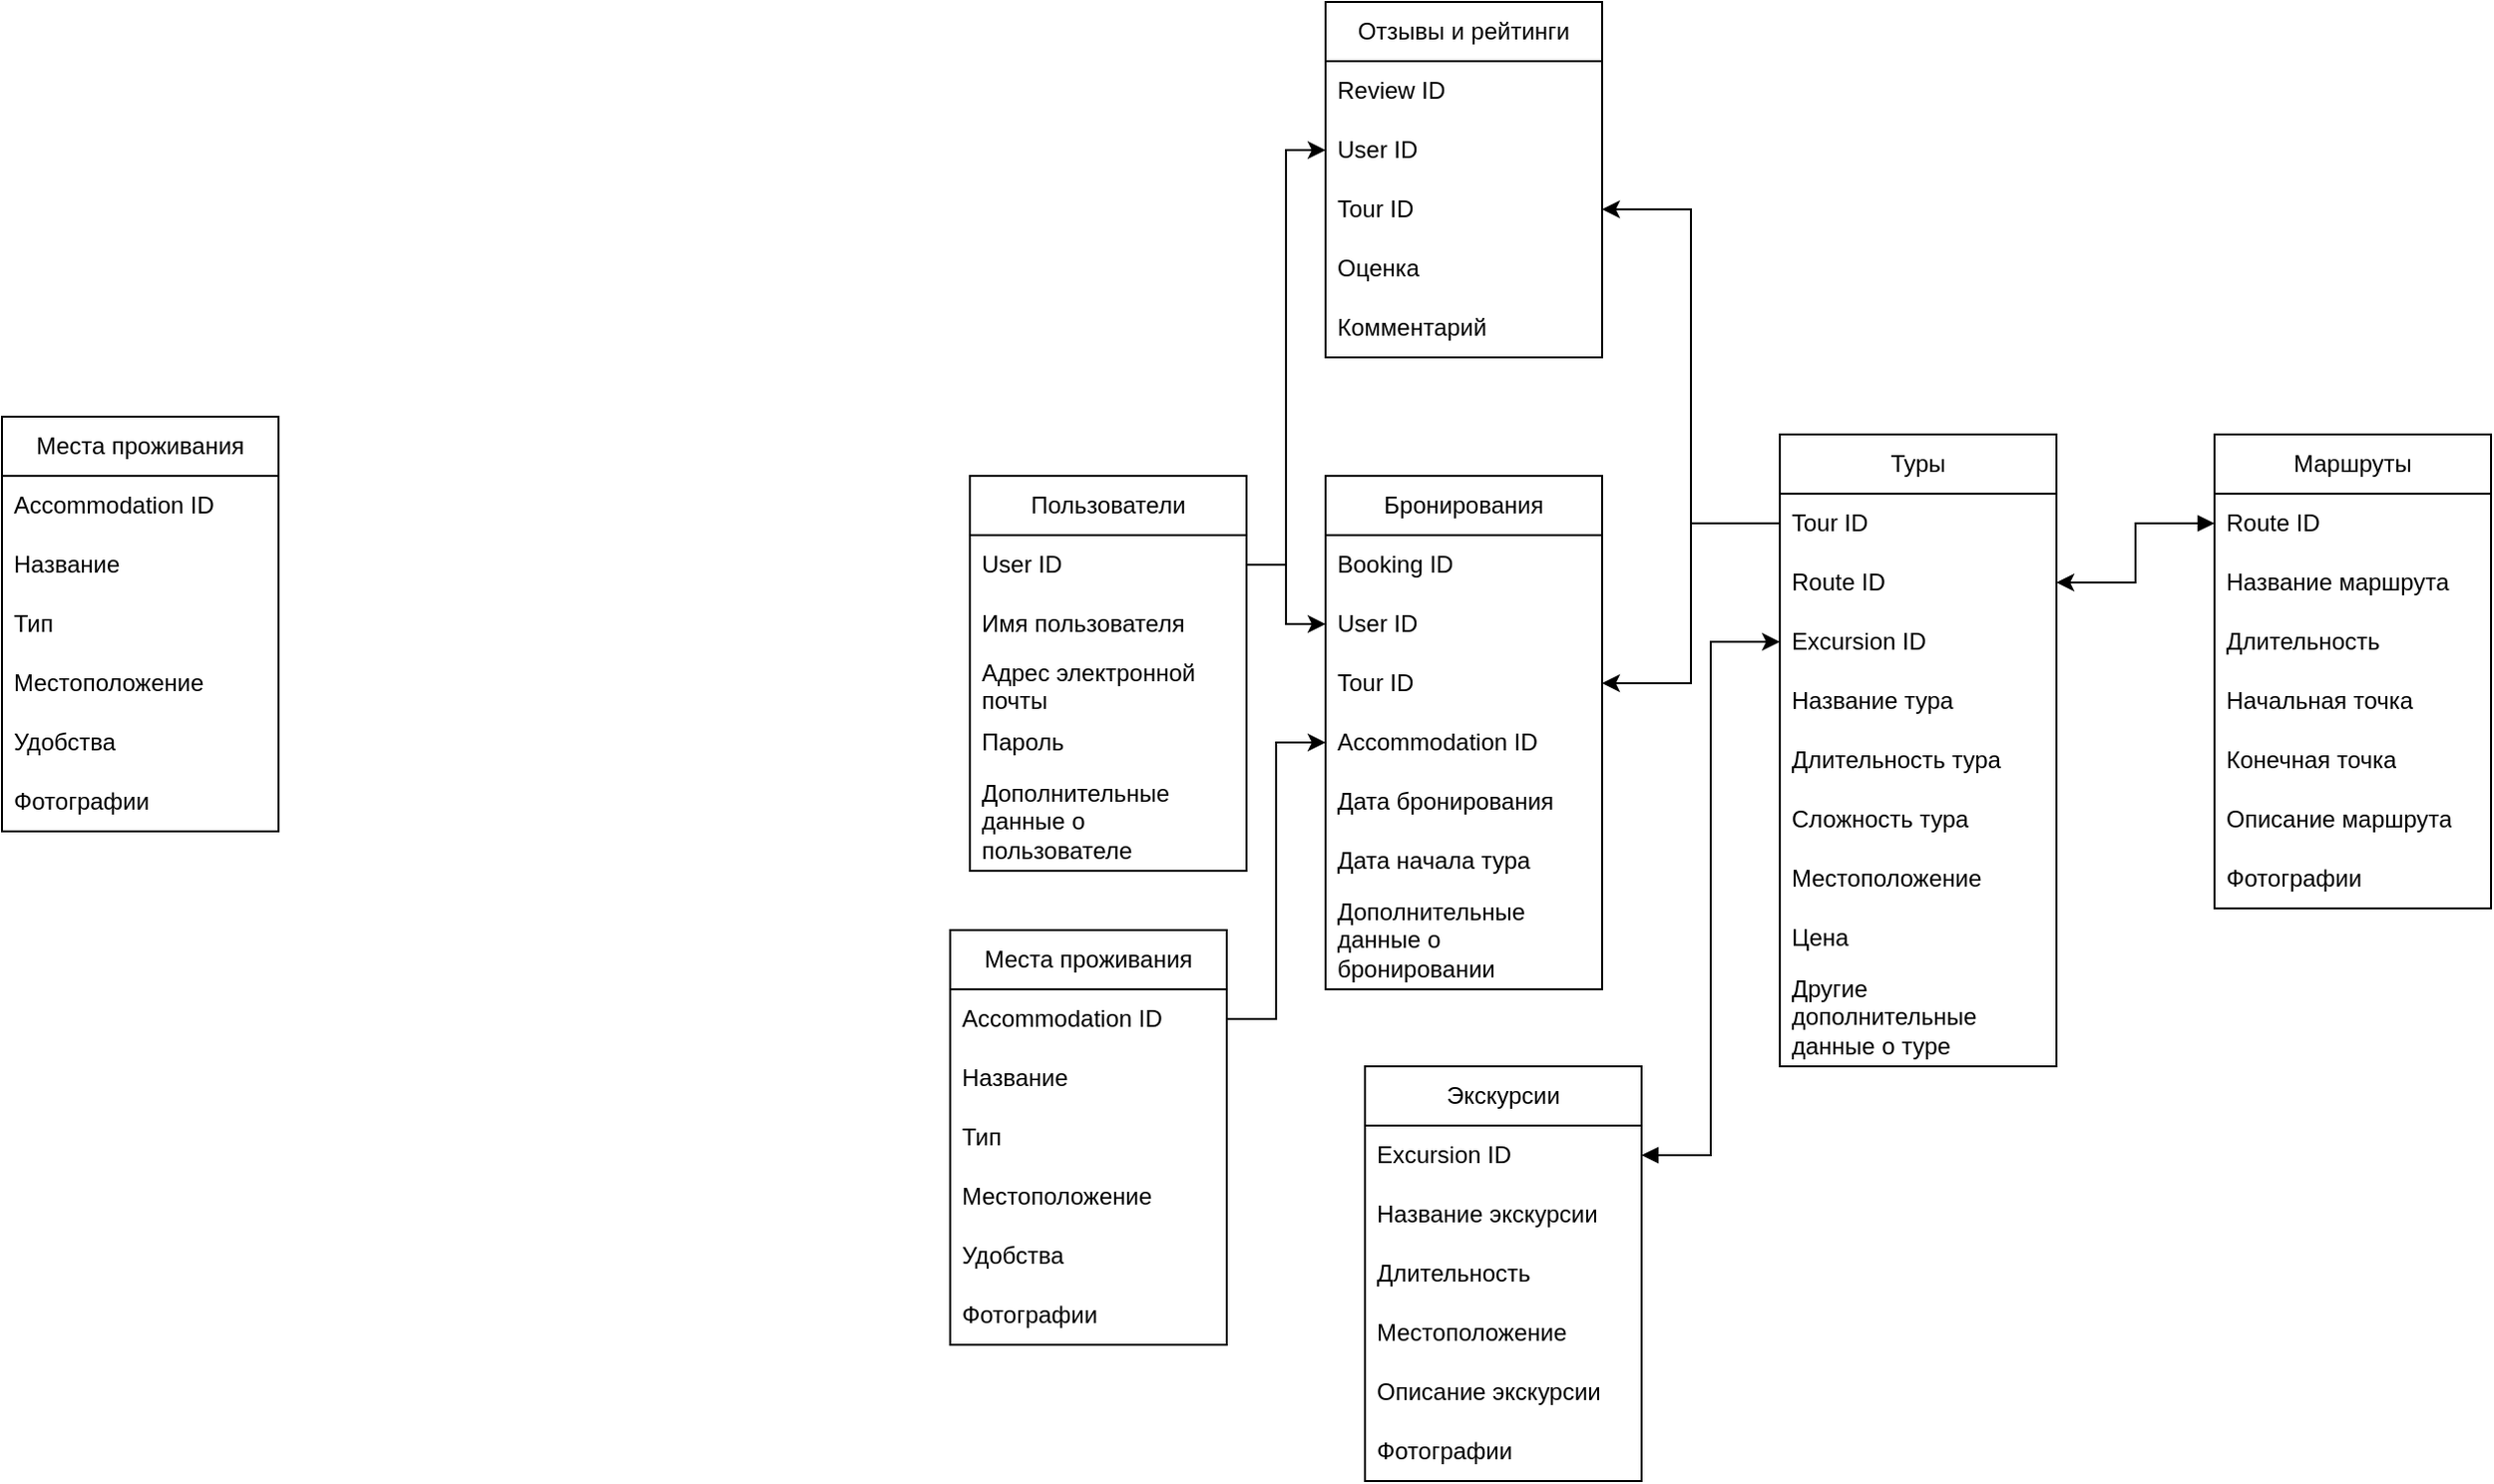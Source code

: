 <mxfile version="21.2.1" type="github" pages="2">
  <diagram id="ssrvJP37QZ2wXDTF6wtF" name="Page-1">
    <mxGraphModel dx="1667" dy="898" grid="1" gridSize="10" guides="1" tooltips="1" connect="1" arrows="1" fold="1" page="1" pageScale="1" pageWidth="827" pageHeight="1169" math="0" shadow="0">
      <root>
        <mxCell id="0" />
        <mxCell id="1" parent="0" />
        <mxCell id="V3GIRlf9xJKX_ry_oHy1-1" value="Места проживания" style="swimlane;fontStyle=0;childLayout=stackLayout;horizontal=1;startSize=30;horizontalStack=0;resizeParent=1;resizeParentMax=0;resizeLast=0;collapsible=1;marginBottom=0;whiteSpace=wrap;html=1;" vertex="1" parent="1">
          <mxGeometry x="250" y="1100" width="140" height="210" as="geometry" />
        </mxCell>
        <mxCell id="V3GIRlf9xJKX_ry_oHy1-2" value="Accommodation ID" style="text;strokeColor=none;fillColor=none;align=left;verticalAlign=middle;spacingLeft=4;spacingRight=4;overflow=hidden;points=[[0,0.5],[1,0.5]];portConstraint=eastwest;rotatable=0;whiteSpace=wrap;html=1;" vertex="1" parent="V3GIRlf9xJKX_ry_oHy1-1">
          <mxGeometry y="30" width="140" height="30" as="geometry" />
        </mxCell>
        <mxCell id="V3GIRlf9xJKX_ry_oHy1-3" value="Название" style="text;strokeColor=none;fillColor=none;align=left;verticalAlign=middle;spacingLeft=4;spacingRight=4;overflow=hidden;points=[[0,0.5],[1,0.5]];portConstraint=eastwest;rotatable=0;whiteSpace=wrap;html=1;" vertex="1" parent="V3GIRlf9xJKX_ry_oHy1-1">
          <mxGeometry y="60" width="140" height="30" as="geometry" />
        </mxCell>
        <mxCell id="V3GIRlf9xJKX_ry_oHy1-4" value="Тип" style="text;strokeColor=none;fillColor=none;align=left;verticalAlign=middle;spacingLeft=4;spacingRight=4;overflow=hidden;points=[[0,0.5],[1,0.5]];portConstraint=eastwest;rotatable=0;whiteSpace=wrap;html=1;" vertex="1" parent="V3GIRlf9xJKX_ry_oHy1-1">
          <mxGeometry y="90" width="140" height="30" as="geometry" />
        </mxCell>
        <mxCell id="V3GIRlf9xJKX_ry_oHy1-5" value="Местоположение" style="text;strokeColor=none;fillColor=none;align=left;verticalAlign=middle;spacingLeft=4;spacingRight=4;overflow=hidden;points=[[0,0.5],[1,0.5]];portConstraint=eastwest;rotatable=0;whiteSpace=wrap;html=1;" vertex="1" parent="V3GIRlf9xJKX_ry_oHy1-1">
          <mxGeometry y="120" width="140" height="30" as="geometry" />
        </mxCell>
        <mxCell id="V3GIRlf9xJKX_ry_oHy1-6" value="Удобства" style="text;strokeColor=none;fillColor=none;align=left;verticalAlign=middle;spacingLeft=4;spacingRight=4;overflow=hidden;points=[[0,0.5],[1,0.5]];portConstraint=eastwest;rotatable=0;whiteSpace=wrap;html=1;" vertex="1" parent="V3GIRlf9xJKX_ry_oHy1-1">
          <mxGeometry y="150" width="140" height="30" as="geometry" />
        </mxCell>
        <mxCell id="V3GIRlf9xJKX_ry_oHy1-7" value="Фотографии" style="text;strokeColor=none;fillColor=none;align=left;verticalAlign=middle;spacingLeft=4;spacingRight=4;overflow=hidden;points=[[0,0.5],[1,0.5]];portConstraint=eastwest;rotatable=0;whiteSpace=wrap;html=1;" vertex="1" parent="V3GIRlf9xJKX_ry_oHy1-1">
          <mxGeometry y="180" width="140" height="30" as="geometry" />
        </mxCell>
        <mxCell id="V3GIRlf9xJKX_ry_oHy1-8" value="Отзывы и рейтинги" style="swimlane;fontStyle=0;childLayout=stackLayout;horizontal=1;startSize=30;horizontalStack=0;resizeParent=1;resizeParentMax=0;resizeLast=0;collapsible=1;marginBottom=0;whiteSpace=wrap;html=1;" vertex="1" parent="1">
          <mxGeometry x="440" y="630" width="140" height="180" as="geometry" />
        </mxCell>
        <mxCell id="V3GIRlf9xJKX_ry_oHy1-9" value="Review ID" style="text;strokeColor=none;fillColor=none;align=left;verticalAlign=middle;spacingLeft=4;spacingRight=4;overflow=hidden;points=[[0,0.5],[1,0.5]];portConstraint=eastwest;rotatable=0;whiteSpace=wrap;html=1;" vertex="1" parent="V3GIRlf9xJKX_ry_oHy1-8">
          <mxGeometry y="30" width="140" height="30" as="geometry" />
        </mxCell>
        <mxCell id="V3GIRlf9xJKX_ry_oHy1-10" value="User ID" style="text;strokeColor=none;fillColor=none;align=left;verticalAlign=middle;spacingLeft=4;spacingRight=4;overflow=hidden;points=[[0,0.5],[1,0.5]];portConstraint=eastwest;rotatable=0;whiteSpace=wrap;html=1;" vertex="1" parent="V3GIRlf9xJKX_ry_oHy1-8">
          <mxGeometry y="60" width="140" height="30" as="geometry" />
        </mxCell>
        <mxCell id="V3GIRlf9xJKX_ry_oHy1-11" value="Tour ID" style="text;strokeColor=none;fillColor=none;align=left;verticalAlign=middle;spacingLeft=4;spacingRight=4;overflow=hidden;points=[[0,0.5],[1,0.5]];portConstraint=eastwest;rotatable=0;whiteSpace=wrap;html=1;" vertex="1" parent="V3GIRlf9xJKX_ry_oHy1-8">
          <mxGeometry y="90" width="140" height="30" as="geometry" />
        </mxCell>
        <mxCell id="V3GIRlf9xJKX_ry_oHy1-12" value="Оценка" style="text;strokeColor=none;fillColor=none;align=left;verticalAlign=middle;spacingLeft=4;spacingRight=4;overflow=hidden;points=[[0,0.5],[1,0.5]];portConstraint=eastwest;rotatable=0;whiteSpace=wrap;html=1;" vertex="1" parent="V3GIRlf9xJKX_ry_oHy1-8">
          <mxGeometry y="120" width="140" height="30" as="geometry" />
        </mxCell>
        <mxCell id="V3GIRlf9xJKX_ry_oHy1-13" value="Комментарий" style="text;strokeColor=none;fillColor=none;align=left;verticalAlign=middle;spacingLeft=4;spacingRight=4;overflow=hidden;points=[[0,0.5],[1,0.5]];portConstraint=eastwest;rotatable=0;whiteSpace=wrap;html=1;" vertex="1" parent="V3GIRlf9xJKX_ry_oHy1-8">
          <mxGeometry y="150" width="140" height="30" as="geometry" />
        </mxCell>
        <mxCell id="V3GIRlf9xJKX_ry_oHy1-14" value="Бронирования" style="swimlane;fontStyle=0;childLayout=stackLayout;horizontal=1;startSize=30;horizontalStack=0;resizeParent=1;resizeParentMax=0;resizeLast=0;collapsible=1;marginBottom=0;whiteSpace=wrap;html=1;" vertex="1" parent="1">
          <mxGeometry x="440" y="870" width="140" height="260" as="geometry" />
        </mxCell>
        <mxCell id="V3GIRlf9xJKX_ry_oHy1-15" value="Booking ID" style="text;strokeColor=none;fillColor=none;align=left;verticalAlign=middle;spacingLeft=4;spacingRight=4;overflow=hidden;points=[[0,0.5],[1,0.5]];portConstraint=eastwest;rotatable=0;whiteSpace=wrap;html=1;" vertex="1" parent="V3GIRlf9xJKX_ry_oHy1-14">
          <mxGeometry y="30" width="140" height="30" as="geometry" />
        </mxCell>
        <mxCell id="V3GIRlf9xJKX_ry_oHy1-16" value="User ID" style="text;strokeColor=none;fillColor=none;align=left;verticalAlign=middle;spacingLeft=4;spacingRight=4;overflow=hidden;points=[[0,0.5],[1,0.5]];portConstraint=eastwest;rotatable=0;whiteSpace=wrap;html=1;" vertex="1" parent="V3GIRlf9xJKX_ry_oHy1-14">
          <mxGeometry y="60" width="140" height="30" as="geometry" />
        </mxCell>
        <mxCell id="V3GIRlf9xJKX_ry_oHy1-17" value="Tour ID" style="text;strokeColor=none;fillColor=none;align=left;verticalAlign=middle;spacingLeft=4;spacingRight=4;overflow=hidden;points=[[0,0.5],[1,0.5]];portConstraint=eastwest;rotatable=0;whiteSpace=wrap;html=1;" vertex="1" parent="V3GIRlf9xJKX_ry_oHy1-14">
          <mxGeometry y="90" width="140" height="30" as="geometry" />
        </mxCell>
        <mxCell id="V3GIRlf9xJKX_ry_oHy1-18" value="Accommodation ID" style="text;strokeColor=none;fillColor=none;align=left;verticalAlign=middle;spacingLeft=4;spacingRight=4;overflow=hidden;points=[[0,0.5],[1,0.5]];portConstraint=eastwest;rotatable=0;whiteSpace=wrap;html=1;" vertex="1" parent="V3GIRlf9xJKX_ry_oHy1-14">
          <mxGeometry y="120" width="140" height="30" as="geometry" />
        </mxCell>
        <mxCell id="V3GIRlf9xJKX_ry_oHy1-19" value="Дата бронирования" style="text;strokeColor=none;fillColor=none;align=left;verticalAlign=middle;spacingLeft=4;spacingRight=4;overflow=hidden;points=[[0,0.5],[1,0.5]];portConstraint=eastwest;rotatable=0;whiteSpace=wrap;html=1;" vertex="1" parent="V3GIRlf9xJKX_ry_oHy1-14">
          <mxGeometry y="150" width="140" height="30" as="geometry" />
        </mxCell>
        <mxCell id="V3GIRlf9xJKX_ry_oHy1-20" value="Дата начала тура" style="text;strokeColor=none;fillColor=none;align=left;verticalAlign=middle;spacingLeft=4;spacingRight=4;overflow=hidden;points=[[0,0.5],[1,0.5]];portConstraint=eastwest;rotatable=0;whiteSpace=wrap;html=1;" vertex="1" parent="V3GIRlf9xJKX_ry_oHy1-14">
          <mxGeometry y="180" width="140" height="30" as="geometry" />
        </mxCell>
        <mxCell id="V3GIRlf9xJKX_ry_oHy1-21" value="Дополнительные данные о бронировании" style="text;strokeColor=none;fillColor=none;align=left;verticalAlign=middle;spacingLeft=4;spacingRight=4;overflow=hidden;points=[[0,0.5],[1,0.5]];portConstraint=eastwest;rotatable=0;whiteSpace=wrap;html=1;" vertex="1" parent="V3GIRlf9xJKX_ry_oHy1-14">
          <mxGeometry y="210" width="140" height="50" as="geometry" />
        </mxCell>
        <mxCell id="V3GIRlf9xJKX_ry_oHy1-22" value="Пользователи" style="swimlane;fontStyle=0;childLayout=stackLayout;horizontal=1;startSize=30;horizontalStack=0;resizeParent=1;resizeParentMax=0;resizeLast=0;collapsible=1;marginBottom=0;whiteSpace=wrap;html=1;" vertex="1" parent="1">
          <mxGeometry x="260" y="870" width="140" height="200" as="geometry" />
        </mxCell>
        <mxCell id="V3GIRlf9xJKX_ry_oHy1-23" value="User ID" style="text;strokeColor=none;fillColor=none;align=left;verticalAlign=middle;spacingLeft=4;spacingRight=4;overflow=hidden;points=[[0,0.5],[1,0.5]];portConstraint=eastwest;rotatable=0;whiteSpace=wrap;html=1;" vertex="1" parent="V3GIRlf9xJKX_ry_oHy1-22">
          <mxGeometry y="30" width="140" height="30" as="geometry" />
        </mxCell>
        <mxCell id="V3GIRlf9xJKX_ry_oHy1-24" value="Имя пользователя" style="text;strokeColor=none;fillColor=none;align=left;verticalAlign=middle;spacingLeft=4;spacingRight=4;overflow=hidden;points=[[0,0.5],[1,0.5]];portConstraint=eastwest;rotatable=0;whiteSpace=wrap;html=1;" vertex="1" parent="V3GIRlf9xJKX_ry_oHy1-22">
          <mxGeometry y="60" width="140" height="30" as="geometry" />
        </mxCell>
        <mxCell id="V3GIRlf9xJKX_ry_oHy1-25" value="Адрес электронной почты" style="text;strokeColor=none;fillColor=none;align=left;verticalAlign=middle;spacingLeft=4;spacingRight=4;overflow=hidden;points=[[0,0.5],[1,0.5]];portConstraint=eastwest;rotatable=0;whiteSpace=wrap;html=1;" vertex="1" parent="V3GIRlf9xJKX_ry_oHy1-22">
          <mxGeometry y="90" width="140" height="30" as="geometry" />
        </mxCell>
        <mxCell id="V3GIRlf9xJKX_ry_oHy1-26" value="Пароль" style="text;strokeColor=none;fillColor=none;align=left;verticalAlign=middle;spacingLeft=4;spacingRight=4;overflow=hidden;points=[[0,0.5],[1,0.5]];portConstraint=eastwest;rotatable=0;whiteSpace=wrap;html=1;" vertex="1" parent="V3GIRlf9xJKX_ry_oHy1-22">
          <mxGeometry y="120" width="140" height="30" as="geometry" />
        </mxCell>
        <mxCell id="V3GIRlf9xJKX_ry_oHy1-27" value="Дополнительные данные о пользователе" style="text;strokeColor=none;fillColor=none;align=left;verticalAlign=middle;spacingLeft=4;spacingRight=4;overflow=hidden;points=[[0,0.5],[1,0.5]];portConstraint=eastwest;rotatable=0;whiteSpace=wrap;html=1;" vertex="1" parent="V3GIRlf9xJKX_ry_oHy1-22">
          <mxGeometry y="150" width="140" height="50" as="geometry" />
        </mxCell>
        <mxCell id="V3GIRlf9xJKX_ry_oHy1-28" value="Туры" style="swimlane;fontStyle=0;childLayout=stackLayout;horizontal=1;startSize=30;horizontalStack=0;resizeParent=1;resizeParentMax=0;resizeLast=0;collapsible=1;marginBottom=0;whiteSpace=wrap;html=1;" vertex="1" parent="1">
          <mxGeometry x="670" y="849" width="140" height="320" as="geometry" />
        </mxCell>
        <mxCell id="V3GIRlf9xJKX_ry_oHy1-29" value="Tour ID" style="text;strokeColor=none;fillColor=none;align=left;verticalAlign=middle;spacingLeft=4;spacingRight=4;overflow=hidden;points=[[0,0.5],[1,0.5]];portConstraint=eastwest;rotatable=0;whiteSpace=wrap;html=1;" vertex="1" parent="V3GIRlf9xJKX_ry_oHy1-28">
          <mxGeometry y="30" width="140" height="30" as="geometry" />
        </mxCell>
        <mxCell id="V3GIRlf9xJKX_ry_oHy1-30" value="Route ID" style="text;strokeColor=none;fillColor=none;align=left;verticalAlign=middle;spacingLeft=4;spacingRight=4;overflow=hidden;points=[[0,0.5],[1,0.5]];portConstraint=eastwest;rotatable=0;whiteSpace=wrap;html=1;" vertex="1" parent="V3GIRlf9xJKX_ry_oHy1-28">
          <mxGeometry y="60" width="140" height="30" as="geometry" />
        </mxCell>
        <mxCell id="V3GIRlf9xJKX_ry_oHy1-31" value="Excursion ID" style="text;strokeColor=none;fillColor=none;align=left;verticalAlign=middle;spacingLeft=4;spacingRight=4;overflow=hidden;points=[[0,0.5],[1,0.5]];portConstraint=eastwest;rotatable=0;whiteSpace=wrap;html=1;" vertex="1" parent="V3GIRlf9xJKX_ry_oHy1-28">
          <mxGeometry y="90" width="140" height="30" as="geometry" />
        </mxCell>
        <mxCell id="V3GIRlf9xJKX_ry_oHy1-32" value="Название тура" style="text;strokeColor=none;fillColor=none;align=left;verticalAlign=middle;spacingLeft=4;spacingRight=4;overflow=hidden;points=[[0,0.5],[1,0.5]];portConstraint=eastwest;rotatable=0;whiteSpace=wrap;html=1;" vertex="1" parent="V3GIRlf9xJKX_ry_oHy1-28">
          <mxGeometry y="120" width="140" height="30" as="geometry" />
        </mxCell>
        <mxCell id="V3GIRlf9xJKX_ry_oHy1-33" value="Длительность тура" style="text;strokeColor=none;fillColor=none;align=left;verticalAlign=middle;spacingLeft=4;spacingRight=4;overflow=hidden;points=[[0,0.5],[1,0.5]];portConstraint=eastwest;rotatable=0;whiteSpace=wrap;html=1;" vertex="1" parent="V3GIRlf9xJKX_ry_oHy1-28">
          <mxGeometry y="150" width="140" height="30" as="geometry" />
        </mxCell>
        <mxCell id="V3GIRlf9xJKX_ry_oHy1-34" value="Сложность тура" style="text;strokeColor=none;fillColor=none;align=left;verticalAlign=middle;spacingLeft=4;spacingRight=4;overflow=hidden;points=[[0,0.5],[1,0.5]];portConstraint=eastwest;rotatable=0;whiteSpace=wrap;html=1;" vertex="1" parent="V3GIRlf9xJKX_ry_oHy1-28">
          <mxGeometry y="180" width="140" height="30" as="geometry" />
        </mxCell>
        <mxCell id="V3GIRlf9xJKX_ry_oHy1-35" value="Местоположение" style="text;strokeColor=none;fillColor=none;align=left;verticalAlign=middle;spacingLeft=4;spacingRight=4;overflow=hidden;points=[[0,0.5],[1,0.5]];portConstraint=eastwest;rotatable=0;whiteSpace=wrap;html=1;" vertex="1" parent="V3GIRlf9xJKX_ry_oHy1-28">
          <mxGeometry y="210" width="140" height="30" as="geometry" />
        </mxCell>
        <mxCell id="V3GIRlf9xJKX_ry_oHy1-36" value="Цена" style="text;strokeColor=none;fillColor=none;align=left;verticalAlign=middle;spacingLeft=4;spacingRight=4;overflow=hidden;points=[[0,0.5],[1,0.5]];portConstraint=eastwest;rotatable=0;whiteSpace=wrap;html=1;" vertex="1" parent="V3GIRlf9xJKX_ry_oHy1-28">
          <mxGeometry y="240" width="140" height="30" as="geometry" />
        </mxCell>
        <mxCell id="V3GIRlf9xJKX_ry_oHy1-37" value="Другие дополнительные данные о туре" style="text;strokeColor=none;fillColor=none;align=left;verticalAlign=middle;spacingLeft=4;spacingRight=4;overflow=hidden;points=[[0,0.5],[1,0.5]];portConstraint=eastwest;rotatable=0;whiteSpace=wrap;html=1;" vertex="1" parent="V3GIRlf9xJKX_ry_oHy1-28">
          <mxGeometry y="270" width="140" height="50" as="geometry" />
        </mxCell>
        <mxCell id="V3GIRlf9xJKX_ry_oHy1-38" value="Места проживания" style="swimlane;fontStyle=0;childLayout=stackLayout;horizontal=1;startSize=30;horizontalStack=0;resizeParent=1;resizeParentMax=0;resizeLast=0;collapsible=1;marginBottom=0;whiteSpace=wrap;html=1;" vertex="1" parent="1">
          <mxGeometry x="-230" y="840" width="140" height="210" as="geometry" />
        </mxCell>
        <mxCell id="V3GIRlf9xJKX_ry_oHy1-39" value="Accommodation ID" style="text;strokeColor=none;fillColor=none;align=left;verticalAlign=middle;spacingLeft=4;spacingRight=4;overflow=hidden;points=[[0,0.5],[1,0.5]];portConstraint=eastwest;rotatable=0;whiteSpace=wrap;html=1;" vertex="1" parent="V3GIRlf9xJKX_ry_oHy1-38">
          <mxGeometry y="30" width="140" height="30" as="geometry" />
        </mxCell>
        <mxCell id="V3GIRlf9xJKX_ry_oHy1-40" value="Название" style="text;strokeColor=none;fillColor=none;align=left;verticalAlign=middle;spacingLeft=4;spacingRight=4;overflow=hidden;points=[[0,0.5],[1,0.5]];portConstraint=eastwest;rotatable=0;whiteSpace=wrap;html=1;" vertex="1" parent="V3GIRlf9xJKX_ry_oHy1-38">
          <mxGeometry y="60" width="140" height="30" as="geometry" />
        </mxCell>
        <mxCell id="V3GIRlf9xJKX_ry_oHy1-41" value="Тип" style="text;strokeColor=none;fillColor=none;align=left;verticalAlign=middle;spacingLeft=4;spacingRight=4;overflow=hidden;points=[[0,0.5],[1,0.5]];portConstraint=eastwest;rotatable=0;whiteSpace=wrap;html=1;" vertex="1" parent="V3GIRlf9xJKX_ry_oHy1-38">
          <mxGeometry y="90" width="140" height="30" as="geometry" />
        </mxCell>
        <mxCell id="V3GIRlf9xJKX_ry_oHy1-42" value="Местоположение" style="text;strokeColor=none;fillColor=none;align=left;verticalAlign=middle;spacingLeft=4;spacingRight=4;overflow=hidden;points=[[0,0.5],[1,0.5]];portConstraint=eastwest;rotatable=0;whiteSpace=wrap;html=1;" vertex="1" parent="V3GIRlf9xJKX_ry_oHy1-38">
          <mxGeometry y="120" width="140" height="30" as="geometry" />
        </mxCell>
        <mxCell id="V3GIRlf9xJKX_ry_oHy1-43" value="Удобства" style="text;strokeColor=none;fillColor=none;align=left;verticalAlign=middle;spacingLeft=4;spacingRight=4;overflow=hidden;points=[[0,0.5],[1,0.5]];portConstraint=eastwest;rotatable=0;whiteSpace=wrap;html=1;" vertex="1" parent="V3GIRlf9xJKX_ry_oHy1-38">
          <mxGeometry y="150" width="140" height="30" as="geometry" />
        </mxCell>
        <mxCell id="V3GIRlf9xJKX_ry_oHy1-44" value="Фотографии" style="text;strokeColor=none;fillColor=none;align=left;verticalAlign=middle;spacingLeft=4;spacingRight=4;overflow=hidden;points=[[0,0.5],[1,0.5]];portConstraint=eastwest;rotatable=0;whiteSpace=wrap;html=1;" vertex="1" parent="V3GIRlf9xJKX_ry_oHy1-38">
          <mxGeometry y="180" width="140" height="30" as="geometry" />
        </mxCell>
        <mxCell id="V3GIRlf9xJKX_ry_oHy1-45" value="Экскурсии" style="swimlane;fontStyle=0;childLayout=stackLayout;horizontal=1;startSize=30;horizontalStack=0;resizeParent=1;resizeParentMax=0;resizeLast=0;collapsible=1;marginBottom=0;whiteSpace=wrap;html=1;" vertex="1" parent="1">
          <mxGeometry x="460" y="1169" width="140" height="210" as="geometry" />
        </mxCell>
        <mxCell id="V3GIRlf9xJKX_ry_oHy1-46" value="Excursion ID" style="text;strokeColor=none;fillColor=none;align=left;verticalAlign=middle;spacingLeft=4;spacingRight=4;overflow=hidden;points=[[0,0.5],[1,0.5]];portConstraint=eastwest;rotatable=0;whiteSpace=wrap;html=1;" vertex="1" parent="V3GIRlf9xJKX_ry_oHy1-45">
          <mxGeometry y="30" width="140" height="30" as="geometry" />
        </mxCell>
        <mxCell id="V3GIRlf9xJKX_ry_oHy1-47" value="Название экскурсии" style="text;strokeColor=none;fillColor=none;align=left;verticalAlign=middle;spacingLeft=4;spacingRight=4;overflow=hidden;points=[[0,0.5],[1,0.5]];portConstraint=eastwest;rotatable=0;whiteSpace=wrap;html=1;" vertex="1" parent="V3GIRlf9xJKX_ry_oHy1-45">
          <mxGeometry y="60" width="140" height="30" as="geometry" />
        </mxCell>
        <mxCell id="V3GIRlf9xJKX_ry_oHy1-48" value="Длительность" style="text;strokeColor=none;fillColor=none;align=left;verticalAlign=middle;spacingLeft=4;spacingRight=4;overflow=hidden;points=[[0,0.5],[1,0.5]];portConstraint=eastwest;rotatable=0;whiteSpace=wrap;html=1;" vertex="1" parent="V3GIRlf9xJKX_ry_oHy1-45">
          <mxGeometry y="90" width="140" height="30" as="geometry" />
        </mxCell>
        <mxCell id="V3GIRlf9xJKX_ry_oHy1-49" value="Местоположение" style="text;strokeColor=none;fillColor=none;align=left;verticalAlign=middle;spacingLeft=4;spacingRight=4;overflow=hidden;points=[[0,0.5],[1,0.5]];portConstraint=eastwest;rotatable=0;whiteSpace=wrap;html=1;" vertex="1" parent="V3GIRlf9xJKX_ry_oHy1-45">
          <mxGeometry y="120" width="140" height="30" as="geometry" />
        </mxCell>
        <mxCell id="V3GIRlf9xJKX_ry_oHy1-50" value="Описание экскурсии" style="text;strokeColor=none;fillColor=none;align=left;verticalAlign=middle;spacingLeft=4;spacingRight=4;overflow=hidden;points=[[0,0.5],[1,0.5]];portConstraint=eastwest;rotatable=0;whiteSpace=wrap;html=1;" vertex="1" parent="V3GIRlf9xJKX_ry_oHy1-45">
          <mxGeometry y="150" width="140" height="30" as="geometry" />
        </mxCell>
        <mxCell id="V3GIRlf9xJKX_ry_oHy1-51" value="Фотографии" style="text;strokeColor=none;fillColor=none;align=left;verticalAlign=middle;spacingLeft=4;spacingRight=4;overflow=hidden;points=[[0,0.5],[1,0.5]];portConstraint=eastwest;rotatable=0;whiteSpace=wrap;html=1;" vertex="1" parent="V3GIRlf9xJKX_ry_oHy1-45">
          <mxGeometry y="180" width="140" height="30" as="geometry" />
        </mxCell>
        <mxCell id="V3GIRlf9xJKX_ry_oHy1-52" value="Маршруты" style="swimlane;fontStyle=0;childLayout=stackLayout;horizontal=1;startSize=30;horizontalStack=0;resizeParent=1;resizeParentMax=0;resizeLast=0;collapsible=1;marginBottom=0;whiteSpace=wrap;html=1;" vertex="1" parent="1">
          <mxGeometry x="890" y="849" width="140" height="240" as="geometry" />
        </mxCell>
        <mxCell id="V3GIRlf9xJKX_ry_oHy1-53" value="Route ID" style="text;strokeColor=none;fillColor=none;align=left;verticalAlign=middle;spacingLeft=4;spacingRight=4;overflow=hidden;points=[[0,0.5],[1,0.5]];portConstraint=eastwest;rotatable=0;whiteSpace=wrap;html=1;" vertex="1" parent="V3GIRlf9xJKX_ry_oHy1-52">
          <mxGeometry y="30" width="140" height="30" as="geometry" />
        </mxCell>
        <mxCell id="V3GIRlf9xJKX_ry_oHy1-54" value="Название маршрута" style="text;strokeColor=none;fillColor=none;align=left;verticalAlign=middle;spacingLeft=4;spacingRight=4;overflow=hidden;points=[[0,0.5],[1,0.5]];portConstraint=eastwest;rotatable=0;whiteSpace=wrap;html=1;" vertex="1" parent="V3GIRlf9xJKX_ry_oHy1-52">
          <mxGeometry y="60" width="140" height="30" as="geometry" />
        </mxCell>
        <mxCell id="V3GIRlf9xJKX_ry_oHy1-55" value="Длительность" style="text;strokeColor=none;fillColor=none;align=left;verticalAlign=middle;spacingLeft=4;spacingRight=4;overflow=hidden;points=[[0,0.5],[1,0.5]];portConstraint=eastwest;rotatable=0;whiteSpace=wrap;html=1;" vertex="1" parent="V3GIRlf9xJKX_ry_oHy1-52">
          <mxGeometry y="90" width="140" height="30" as="geometry" />
        </mxCell>
        <mxCell id="V3GIRlf9xJKX_ry_oHy1-56" value="Начальная точка" style="text;strokeColor=none;fillColor=none;align=left;verticalAlign=middle;spacingLeft=4;spacingRight=4;overflow=hidden;points=[[0,0.5],[1,0.5]];portConstraint=eastwest;rotatable=0;whiteSpace=wrap;html=1;" vertex="1" parent="V3GIRlf9xJKX_ry_oHy1-52">
          <mxGeometry y="120" width="140" height="30" as="geometry" />
        </mxCell>
        <mxCell id="V3GIRlf9xJKX_ry_oHy1-57" value="Конечная точка" style="text;strokeColor=none;fillColor=none;align=left;verticalAlign=middle;spacingLeft=4;spacingRight=4;overflow=hidden;points=[[0,0.5],[1,0.5]];portConstraint=eastwest;rotatable=0;whiteSpace=wrap;html=1;" vertex="1" parent="V3GIRlf9xJKX_ry_oHy1-52">
          <mxGeometry y="150" width="140" height="30" as="geometry" />
        </mxCell>
        <mxCell id="V3GIRlf9xJKX_ry_oHy1-58" value="Описание маршрута" style="text;strokeColor=none;fillColor=none;align=left;verticalAlign=middle;spacingLeft=4;spacingRight=4;overflow=hidden;points=[[0,0.5],[1,0.5]];portConstraint=eastwest;rotatable=0;whiteSpace=wrap;html=1;" vertex="1" parent="V3GIRlf9xJKX_ry_oHy1-52">
          <mxGeometry y="180" width="140" height="30" as="geometry" />
        </mxCell>
        <mxCell id="V3GIRlf9xJKX_ry_oHy1-59" value="Фотографии" style="text;strokeColor=none;fillColor=none;align=left;verticalAlign=middle;spacingLeft=4;spacingRight=4;overflow=hidden;points=[[0,0.5],[1,0.5]];portConstraint=eastwest;rotatable=0;whiteSpace=wrap;html=1;" vertex="1" parent="V3GIRlf9xJKX_ry_oHy1-52">
          <mxGeometry y="210" width="140" height="30" as="geometry" />
        </mxCell>
        <mxCell id="V3GIRlf9xJKX_ry_oHy1-60" style="edgeStyle=orthogonalEdgeStyle;rounded=0;orthogonalLoop=1;jettySize=auto;html=1;entryX=0;entryY=0.5;entryDx=0;entryDy=0;" edge="1" parent="1" source="V3GIRlf9xJKX_ry_oHy1-23" target="V3GIRlf9xJKX_ry_oHy1-16">
          <mxGeometry relative="1" as="geometry" />
        </mxCell>
        <mxCell id="V3GIRlf9xJKX_ry_oHy1-61" style="edgeStyle=orthogonalEdgeStyle;rounded=0;orthogonalLoop=1;jettySize=auto;html=1;entryX=0;entryY=0.5;entryDx=0;entryDy=0;" edge="1" parent="1" source="V3GIRlf9xJKX_ry_oHy1-23" target="V3GIRlf9xJKX_ry_oHy1-10">
          <mxGeometry relative="1" as="geometry" />
        </mxCell>
        <mxCell id="V3GIRlf9xJKX_ry_oHy1-62" style="edgeStyle=orthogonalEdgeStyle;rounded=0;orthogonalLoop=1;jettySize=auto;html=1;" edge="1" parent="1" source="V3GIRlf9xJKX_ry_oHy1-29" target="V3GIRlf9xJKX_ry_oHy1-17">
          <mxGeometry relative="1" as="geometry" />
        </mxCell>
        <mxCell id="V3GIRlf9xJKX_ry_oHy1-63" style="edgeStyle=orthogonalEdgeStyle;rounded=0;orthogonalLoop=1;jettySize=auto;html=1;entryX=1;entryY=0.5;entryDx=0;entryDy=0;" edge="1" parent="1" source="V3GIRlf9xJKX_ry_oHy1-29" target="V3GIRlf9xJKX_ry_oHy1-11">
          <mxGeometry relative="1" as="geometry" />
        </mxCell>
        <mxCell id="V3GIRlf9xJKX_ry_oHy1-64" style="edgeStyle=orthogonalEdgeStyle;rounded=0;orthogonalLoop=1;jettySize=auto;html=1;entryX=1;entryY=0.5;entryDx=0;entryDy=0;startArrow=block;startFill=1;" edge="1" parent="1" source="V3GIRlf9xJKX_ry_oHy1-53" target="V3GIRlf9xJKX_ry_oHy1-30">
          <mxGeometry relative="1" as="geometry" />
        </mxCell>
        <mxCell id="V3GIRlf9xJKX_ry_oHy1-65" style="edgeStyle=orthogonalEdgeStyle;rounded=0;orthogonalLoop=1;jettySize=auto;html=1;entryX=0;entryY=0.5;entryDx=0;entryDy=0;startArrow=block;startFill=1;" edge="1" parent="1" source="V3GIRlf9xJKX_ry_oHy1-46" target="V3GIRlf9xJKX_ry_oHy1-31">
          <mxGeometry relative="1" as="geometry" />
        </mxCell>
        <mxCell id="V3GIRlf9xJKX_ry_oHy1-66" style="edgeStyle=orthogonalEdgeStyle;rounded=0;orthogonalLoop=1;jettySize=auto;html=1;entryX=0;entryY=0.5;entryDx=0;entryDy=0;" edge="1" parent="1" source="V3GIRlf9xJKX_ry_oHy1-2" target="V3GIRlf9xJKX_ry_oHy1-18">
          <mxGeometry relative="1" as="geometry" />
        </mxCell>
      </root>
    </mxGraphModel>
  </diagram>
  <diagram id="b5TEAuLIGzNQhwZcAYcP" name="Страница 2">
    <mxGraphModel dx="1020" dy="1090" grid="1" gridSize="10" guides="1" tooltips="1" connect="1" arrows="1" fold="1" page="1" pageScale="1" pageWidth="827" pageHeight="1169" math="0" shadow="0">
      <root>
        <mxCell id="0" />
        <mxCell id="1" parent="0" />
        <mxCell id="BNc1Tg6hf_l0gzscv5hq-1" value="Места проживания" style="swimlane;fontStyle=0;childLayout=stackLayout;horizontal=1;startSize=30;horizontalStack=0;resizeParent=1;resizeParentMax=0;resizeLast=0;collapsible=1;marginBottom=0;whiteSpace=wrap;html=1;" vertex="1" parent="1">
          <mxGeometry x="60" y="740" width="140" height="210" as="geometry" />
        </mxCell>
        <mxCell id="BNc1Tg6hf_l0gzscv5hq-2" value="Accommodation ID" style="text;strokeColor=none;fillColor=none;align=left;verticalAlign=middle;spacingLeft=4;spacingRight=4;overflow=hidden;points=[[0,0.5],[1,0.5]];portConstraint=eastwest;rotatable=0;whiteSpace=wrap;html=1;" vertex="1" parent="BNc1Tg6hf_l0gzscv5hq-1">
          <mxGeometry y="30" width="140" height="30" as="geometry" />
        </mxCell>
        <mxCell id="BNc1Tg6hf_l0gzscv5hq-3" value="Название" style="text;strokeColor=none;fillColor=none;align=left;verticalAlign=middle;spacingLeft=4;spacingRight=4;overflow=hidden;points=[[0,0.5],[1,0.5]];portConstraint=eastwest;rotatable=0;whiteSpace=wrap;html=1;" vertex="1" parent="BNc1Tg6hf_l0gzscv5hq-1">
          <mxGeometry y="60" width="140" height="30" as="geometry" />
        </mxCell>
        <mxCell id="BNc1Tg6hf_l0gzscv5hq-4" value="Тип" style="text;strokeColor=none;fillColor=none;align=left;verticalAlign=middle;spacingLeft=4;spacingRight=4;overflow=hidden;points=[[0,0.5],[1,0.5]];portConstraint=eastwest;rotatable=0;whiteSpace=wrap;html=1;" vertex="1" parent="BNc1Tg6hf_l0gzscv5hq-1">
          <mxGeometry y="90" width="140" height="30" as="geometry" />
        </mxCell>
        <mxCell id="BNc1Tg6hf_l0gzscv5hq-5" value="Местоположение" style="text;strokeColor=none;fillColor=none;align=left;verticalAlign=middle;spacingLeft=4;spacingRight=4;overflow=hidden;points=[[0,0.5],[1,0.5]];portConstraint=eastwest;rotatable=0;whiteSpace=wrap;html=1;" vertex="1" parent="BNc1Tg6hf_l0gzscv5hq-1">
          <mxGeometry y="120" width="140" height="30" as="geometry" />
        </mxCell>
        <mxCell id="BNc1Tg6hf_l0gzscv5hq-6" value="Удобства" style="text;strokeColor=none;fillColor=none;align=left;verticalAlign=middle;spacingLeft=4;spacingRight=4;overflow=hidden;points=[[0,0.5],[1,0.5]];portConstraint=eastwest;rotatable=0;whiteSpace=wrap;html=1;" vertex="1" parent="BNc1Tg6hf_l0gzscv5hq-1">
          <mxGeometry y="150" width="140" height="30" as="geometry" />
        </mxCell>
        <mxCell id="BNc1Tg6hf_l0gzscv5hq-7" value="Фотографии" style="text;strokeColor=none;fillColor=none;align=left;verticalAlign=middle;spacingLeft=4;spacingRight=4;overflow=hidden;points=[[0,0.5],[1,0.5]];portConstraint=eastwest;rotatable=0;whiteSpace=wrap;html=1;" vertex="1" parent="BNc1Tg6hf_l0gzscv5hq-1">
          <mxGeometry y="180" width="140" height="30" as="geometry" />
        </mxCell>
        <mxCell id="BNc1Tg6hf_l0gzscv5hq-8" value="Отзывы и рейтинги" style="swimlane;fontStyle=0;childLayout=stackLayout;horizontal=1;startSize=30;horizontalStack=0;resizeParent=1;resizeParentMax=0;resizeLast=0;collapsible=1;marginBottom=0;whiteSpace=wrap;html=1;" vertex="1" parent="1">
          <mxGeometry x="250" y="270" width="140" height="180" as="geometry" />
        </mxCell>
        <mxCell id="BNc1Tg6hf_l0gzscv5hq-9" value="Review ID" style="text;strokeColor=none;fillColor=none;align=left;verticalAlign=middle;spacingLeft=4;spacingRight=4;overflow=hidden;points=[[0,0.5],[1,0.5]];portConstraint=eastwest;rotatable=0;whiteSpace=wrap;html=1;" vertex="1" parent="BNc1Tg6hf_l0gzscv5hq-8">
          <mxGeometry y="30" width="140" height="30" as="geometry" />
        </mxCell>
        <mxCell id="BNc1Tg6hf_l0gzscv5hq-10" value="User ID" style="text;strokeColor=none;fillColor=none;align=left;verticalAlign=middle;spacingLeft=4;spacingRight=4;overflow=hidden;points=[[0,0.5],[1,0.5]];portConstraint=eastwest;rotatable=0;whiteSpace=wrap;html=1;" vertex="1" parent="BNc1Tg6hf_l0gzscv5hq-8">
          <mxGeometry y="60" width="140" height="30" as="geometry" />
        </mxCell>
        <mxCell id="BNc1Tg6hf_l0gzscv5hq-11" value="Tour ID" style="text;strokeColor=none;fillColor=none;align=left;verticalAlign=middle;spacingLeft=4;spacingRight=4;overflow=hidden;points=[[0,0.5],[1,0.5]];portConstraint=eastwest;rotatable=0;whiteSpace=wrap;html=1;" vertex="1" parent="BNc1Tg6hf_l0gzscv5hq-8">
          <mxGeometry y="90" width="140" height="30" as="geometry" />
        </mxCell>
        <mxCell id="BNc1Tg6hf_l0gzscv5hq-12" value="Оценка" style="text;strokeColor=none;fillColor=none;align=left;verticalAlign=middle;spacingLeft=4;spacingRight=4;overflow=hidden;points=[[0,0.5],[1,0.5]];portConstraint=eastwest;rotatable=0;whiteSpace=wrap;html=1;" vertex="1" parent="BNc1Tg6hf_l0gzscv5hq-8">
          <mxGeometry y="120" width="140" height="30" as="geometry" />
        </mxCell>
        <mxCell id="BNc1Tg6hf_l0gzscv5hq-13" value="Комментарий" style="text;strokeColor=none;fillColor=none;align=left;verticalAlign=middle;spacingLeft=4;spacingRight=4;overflow=hidden;points=[[0,0.5],[1,0.5]];portConstraint=eastwest;rotatable=0;whiteSpace=wrap;html=1;" vertex="1" parent="BNc1Tg6hf_l0gzscv5hq-8">
          <mxGeometry y="150" width="140" height="30" as="geometry" />
        </mxCell>
        <mxCell id="BNc1Tg6hf_l0gzscv5hq-14" value="Бронирования" style="swimlane;fontStyle=0;childLayout=stackLayout;horizontal=1;startSize=30;horizontalStack=0;resizeParent=1;resizeParentMax=0;resizeLast=0;collapsible=1;marginBottom=0;whiteSpace=wrap;html=1;" vertex="1" parent="1">
          <mxGeometry x="250" y="510" width="140" height="260" as="geometry" />
        </mxCell>
        <mxCell id="BNc1Tg6hf_l0gzscv5hq-15" value="Booking ID" style="text;strokeColor=none;fillColor=none;align=left;verticalAlign=middle;spacingLeft=4;spacingRight=4;overflow=hidden;points=[[0,0.5],[1,0.5]];portConstraint=eastwest;rotatable=0;whiteSpace=wrap;html=1;" vertex="1" parent="BNc1Tg6hf_l0gzscv5hq-14">
          <mxGeometry y="30" width="140" height="30" as="geometry" />
        </mxCell>
        <mxCell id="BNc1Tg6hf_l0gzscv5hq-16" value="User ID" style="text;strokeColor=none;fillColor=none;align=left;verticalAlign=middle;spacingLeft=4;spacingRight=4;overflow=hidden;points=[[0,0.5],[1,0.5]];portConstraint=eastwest;rotatable=0;whiteSpace=wrap;html=1;" vertex="1" parent="BNc1Tg6hf_l0gzscv5hq-14">
          <mxGeometry y="60" width="140" height="30" as="geometry" />
        </mxCell>
        <mxCell id="BNc1Tg6hf_l0gzscv5hq-17" value="Tour ID" style="text;strokeColor=none;fillColor=none;align=left;verticalAlign=middle;spacingLeft=4;spacingRight=4;overflow=hidden;points=[[0,0.5],[1,0.5]];portConstraint=eastwest;rotatable=0;whiteSpace=wrap;html=1;" vertex="1" parent="BNc1Tg6hf_l0gzscv5hq-14">
          <mxGeometry y="90" width="140" height="30" as="geometry" />
        </mxCell>
        <mxCell id="BNc1Tg6hf_l0gzscv5hq-18" value="Accommodation ID" style="text;strokeColor=none;fillColor=none;align=left;verticalAlign=middle;spacingLeft=4;spacingRight=4;overflow=hidden;points=[[0,0.5],[1,0.5]];portConstraint=eastwest;rotatable=0;whiteSpace=wrap;html=1;" vertex="1" parent="BNc1Tg6hf_l0gzscv5hq-14">
          <mxGeometry y="120" width="140" height="30" as="geometry" />
        </mxCell>
        <mxCell id="BNc1Tg6hf_l0gzscv5hq-19" value="Дата бронирования" style="text;strokeColor=none;fillColor=none;align=left;verticalAlign=middle;spacingLeft=4;spacingRight=4;overflow=hidden;points=[[0,0.5],[1,0.5]];portConstraint=eastwest;rotatable=0;whiteSpace=wrap;html=1;" vertex="1" parent="BNc1Tg6hf_l0gzscv5hq-14">
          <mxGeometry y="150" width="140" height="30" as="geometry" />
        </mxCell>
        <mxCell id="BNc1Tg6hf_l0gzscv5hq-20" value="Дата начала тура" style="text;strokeColor=none;fillColor=none;align=left;verticalAlign=middle;spacingLeft=4;spacingRight=4;overflow=hidden;points=[[0,0.5],[1,0.5]];portConstraint=eastwest;rotatable=0;whiteSpace=wrap;html=1;" vertex="1" parent="BNc1Tg6hf_l0gzscv5hq-14">
          <mxGeometry y="180" width="140" height="30" as="geometry" />
        </mxCell>
        <mxCell id="BNc1Tg6hf_l0gzscv5hq-21" value="Дополнительные данные о бронировании" style="text;strokeColor=none;fillColor=none;align=left;verticalAlign=middle;spacingLeft=4;spacingRight=4;overflow=hidden;points=[[0,0.5],[1,0.5]];portConstraint=eastwest;rotatable=0;whiteSpace=wrap;html=1;" vertex="1" parent="BNc1Tg6hf_l0gzscv5hq-14">
          <mxGeometry y="210" width="140" height="50" as="geometry" />
        </mxCell>
        <mxCell id="BNc1Tg6hf_l0gzscv5hq-22" value="Пользователи" style="swimlane;fontStyle=0;childLayout=stackLayout;horizontal=1;startSize=30;horizontalStack=0;resizeParent=1;resizeParentMax=0;resizeLast=0;collapsible=1;marginBottom=0;whiteSpace=wrap;html=1;" vertex="1" parent="1">
          <mxGeometry x="70" y="510" width="140" height="200" as="geometry" />
        </mxCell>
        <mxCell id="BNc1Tg6hf_l0gzscv5hq-23" value="User ID" style="text;strokeColor=none;fillColor=none;align=left;verticalAlign=middle;spacingLeft=4;spacingRight=4;overflow=hidden;points=[[0,0.5],[1,0.5]];portConstraint=eastwest;rotatable=0;whiteSpace=wrap;html=1;" vertex="1" parent="BNc1Tg6hf_l0gzscv5hq-22">
          <mxGeometry y="30" width="140" height="30" as="geometry" />
        </mxCell>
        <mxCell id="BNc1Tg6hf_l0gzscv5hq-24" value="Имя пользователя" style="text;strokeColor=none;fillColor=none;align=left;verticalAlign=middle;spacingLeft=4;spacingRight=4;overflow=hidden;points=[[0,0.5],[1,0.5]];portConstraint=eastwest;rotatable=0;whiteSpace=wrap;html=1;" vertex="1" parent="BNc1Tg6hf_l0gzscv5hq-22">
          <mxGeometry y="60" width="140" height="30" as="geometry" />
        </mxCell>
        <mxCell id="BNc1Tg6hf_l0gzscv5hq-25" value="Адрес электронной почты" style="text;strokeColor=none;fillColor=none;align=left;verticalAlign=middle;spacingLeft=4;spacingRight=4;overflow=hidden;points=[[0,0.5],[1,0.5]];portConstraint=eastwest;rotatable=0;whiteSpace=wrap;html=1;" vertex="1" parent="BNc1Tg6hf_l0gzscv5hq-22">
          <mxGeometry y="90" width="140" height="30" as="geometry" />
        </mxCell>
        <mxCell id="BNc1Tg6hf_l0gzscv5hq-26" value="Пароль" style="text;strokeColor=none;fillColor=none;align=left;verticalAlign=middle;spacingLeft=4;spacingRight=4;overflow=hidden;points=[[0,0.5],[1,0.5]];portConstraint=eastwest;rotatable=0;whiteSpace=wrap;html=1;" vertex="1" parent="BNc1Tg6hf_l0gzscv5hq-22">
          <mxGeometry y="120" width="140" height="30" as="geometry" />
        </mxCell>
        <mxCell id="BNc1Tg6hf_l0gzscv5hq-27" value="Дополнительные данные о пользователе" style="text;strokeColor=none;fillColor=none;align=left;verticalAlign=middle;spacingLeft=4;spacingRight=4;overflow=hidden;points=[[0,0.5],[1,0.5]];portConstraint=eastwest;rotatable=0;whiteSpace=wrap;html=1;" vertex="1" parent="BNc1Tg6hf_l0gzscv5hq-22">
          <mxGeometry y="150" width="140" height="50" as="geometry" />
        </mxCell>
        <mxCell id="BNc1Tg6hf_l0gzscv5hq-28" value="Туры" style="swimlane;fontStyle=0;childLayout=stackLayout;horizontal=1;startSize=30;horizontalStack=0;resizeParent=1;resizeParentMax=0;resizeLast=0;collapsible=1;marginBottom=0;whiteSpace=wrap;html=1;" vertex="1" parent="1">
          <mxGeometry x="480" y="489" width="140" height="320" as="geometry" />
        </mxCell>
        <mxCell id="BNc1Tg6hf_l0gzscv5hq-29" value="Tour ID" style="text;strokeColor=none;fillColor=none;align=left;verticalAlign=middle;spacingLeft=4;spacingRight=4;overflow=hidden;points=[[0,0.5],[1,0.5]];portConstraint=eastwest;rotatable=0;whiteSpace=wrap;html=1;" vertex="1" parent="BNc1Tg6hf_l0gzscv5hq-28">
          <mxGeometry y="30" width="140" height="30" as="geometry" />
        </mxCell>
        <mxCell id="BNc1Tg6hf_l0gzscv5hq-30" value="Route ID" style="text;strokeColor=none;fillColor=none;align=left;verticalAlign=middle;spacingLeft=4;spacingRight=4;overflow=hidden;points=[[0,0.5],[1,0.5]];portConstraint=eastwest;rotatable=0;whiteSpace=wrap;html=1;" vertex="1" parent="BNc1Tg6hf_l0gzscv5hq-28">
          <mxGeometry y="60" width="140" height="30" as="geometry" />
        </mxCell>
        <mxCell id="BNc1Tg6hf_l0gzscv5hq-31" value="Excursion ID" style="text;strokeColor=none;fillColor=none;align=left;verticalAlign=middle;spacingLeft=4;spacingRight=4;overflow=hidden;points=[[0,0.5],[1,0.5]];portConstraint=eastwest;rotatable=0;whiteSpace=wrap;html=1;" vertex="1" parent="BNc1Tg6hf_l0gzscv5hq-28">
          <mxGeometry y="90" width="140" height="30" as="geometry" />
        </mxCell>
        <mxCell id="BNc1Tg6hf_l0gzscv5hq-32" value="Название тура" style="text;strokeColor=none;fillColor=none;align=left;verticalAlign=middle;spacingLeft=4;spacingRight=4;overflow=hidden;points=[[0,0.5],[1,0.5]];portConstraint=eastwest;rotatable=0;whiteSpace=wrap;html=1;" vertex="1" parent="BNc1Tg6hf_l0gzscv5hq-28">
          <mxGeometry y="120" width="140" height="30" as="geometry" />
        </mxCell>
        <mxCell id="BNc1Tg6hf_l0gzscv5hq-33" value="Длительность тура" style="text;strokeColor=none;fillColor=none;align=left;verticalAlign=middle;spacingLeft=4;spacingRight=4;overflow=hidden;points=[[0,0.5],[1,0.5]];portConstraint=eastwest;rotatable=0;whiteSpace=wrap;html=1;" vertex="1" parent="BNc1Tg6hf_l0gzscv5hq-28">
          <mxGeometry y="150" width="140" height="30" as="geometry" />
        </mxCell>
        <mxCell id="BNc1Tg6hf_l0gzscv5hq-34" value="Сложность тура" style="text;strokeColor=none;fillColor=none;align=left;verticalAlign=middle;spacingLeft=4;spacingRight=4;overflow=hidden;points=[[0,0.5],[1,0.5]];portConstraint=eastwest;rotatable=0;whiteSpace=wrap;html=1;" vertex="1" parent="BNc1Tg6hf_l0gzscv5hq-28">
          <mxGeometry y="180" width="140" height="30" as="geometry" />
        </mxCell>
        <mxCell id="BNc1Tg6hf_l0gzscv5hq-35" value="Местоположение" style="text;strokeColor=none;fillColor=none;align=left;verticalAlign=middle;spacingLeft=4;spacingRight=4;overflow=hidden;points=[[0,0.5],[1,0.5]];portConstraint=eastwest;rotatable=0;whiteSpace=wrap;html=1;" vertex="1" parent="BNc1Tg6hf_l0gzscv5hq-28">
          <mxGeometry y="210" width="140" height="30" as="geometry" />
        </mxCell>
        <mxCell id="BNc1Tg6hf_l0gzscv5hq-36" value="Цена" style="text;strokeColor=none;fillColor=none;align=left;verticalAlign=middle;spacingLeft=4;spacingRight=4;overflow=hidden;points=[[0,0.5],[1,0.5]];portConstraint=eastwest;rotatable=0;whiteSpace=wrap;html=1;" vertex="1" parent="BNc1Tg6hf_l0gzscv5hq-28">
          <mxGeometry y="240" width="140" height="30" as="geometry" />
        </mxCell>
        <mxCell id="BNc1Tg6hf_l0gzscv5hq-37" value="Другие дополнительные данные о туре" style="text;strokeColor=none;fillColor=none;align=left;verticalAlign=middle;spacingLeft=4;spacingRight=4;overflow=hidden;points=[[0,0.5],[1,0.5]];portConstraint=eastwest;rotatable=0;whiteSpace=wrap;html=1;" vertex="1" parent="BNc1Tg6hf_l0gzscv5hq-28">
          <mxGeometry y="270" width="140" height="50" as="geometry" />
        </mxCell>
        <mxCell id="BNc1Tg6hf_l0gzscv5hq-38" value="Экскурсии" style="swimlane;fontStyle=0;childLayout=stackLayout;horizontal=1;startSize=30;horizontalStack=0;resizeParent=1;resizeParentMax=0;resizeLast=0;collapsible=1;marginBottom=0;whiteSpace=wrap;html=1;" vertex="1" parent="1">
          <mxGeometry x="270" y="809" width="140" height="210" as="geometry" />
        </mxCell>
        <mxCell id="BNc1Tg6hf_l0gzscv5hq-39" value="Excursion ID" style="text;strokeColor=none;fillColor=none;align=left;verticalAlign=middle;spacingLeft=4;spacingRight=4;overflow=hidden;points=[[0,0.5],[1,0.5]];portConstraint=eastwest;rotatable=0;whiteSpace=wrap;html=1;" vertex="1" parent="BNc1Tg6hf_l0gzscv5hq-38">
          <mxGeometry y="30" width="140" height="30" as="geometry" />
        </mxCell>
        <mxCell id="BNc1Tg6hf_l0gzscv5hq-40" value="Название экскурсии" style="text;strokeColor=none;fillColor=none;align=left;verticalAlign=middle;spacingLeft=4;spacingRight=4;overflow=hidden;points=[[0,0.5],[1,0.5]];portConstraint=eastwest;rotatable=0;whiteSpace=wrap;html=1;" vertex="1" parent="BNc1Tg6hf_l0gzscv5hq-38">
          <mxGeometry y="60" width="140" height="30" as="geometry" />
        </mxCell>
        <mxCell id="BNc1Tg6hf_l0gzscv5hq-41" value="Длительность" style="text;strokeColor=none;fillColor=none;align=left;verticalAlign=middle;spacingLeft=4;spacingRight=4;overflow=hidden;points=[[0,0.5],[1,0.5]];portConstraint=eastwest;rotatable=0;whiteSpace=wrap;html=1;" vertex="1" parent="BNc1Tg6hf_l0gzscv5hq-38">
          <mxGeometry y="90" width="140" height="30" as="geometry" />
        </mxCell>
        <mxCell id="BNc1Tg6hf_l0gzscv5hq-42" value="Местоположение" style="text;strokeColor=none;fillColor=none;align=left;verticalAlign=middle;spacingLeft=4;spacingRight=4;overflow=hidden;points=[[0,0.5],[1,0.5]];portConstraint=eastwest;rotatable=0;whiteSpace=wrap;html=1;" vertex="1" parent="BNc1Tg6hf_l0gzscv5hq-38">
          <mxGeometry y="120" width="140" height="30" as="geometry" />
        </mxCell>
        <mxCell id="BNc1Tg6hf_l0gzscv5hq-43" value="Описание экскурсии" style="text;strokeColor=none;fillColor=none;align=left;verticalAlign=middle;spacingLeft=4;spacingRight=4;overflow=hidden;points=[[0,0.5],[1,0.5]];portConstraint=eastwest;rotatable=0;whiteSpace=wrap;html=1;" vertex="1" parent="BNc1Tg6hf_l0gzscv5hq-38">
          <mxGeometry y="150" width="140" height="30" as="geometry" />
        </mxCell>
        <mxCell id="BNc1Tg6hf_l0gzscv5hq-44" value="Фотографии" style="text;strokeColor=none;fillColor=none;align=left;verticalAlign=middle;spacingLeft=4;spacingRight=4;overflow=hidden;points=[[0,0.5],[1,0.5]];portConstraint=eastwest;rotatable=0;whiteSpace=wrap;html=1;" vertex="1" parent="BNc1Tg6hf_l0gzscv5hq-38">
          <mxGeometry y="180" width="140" height="30" as="geometry" />
        </mxCell>
        <mxCell id="BNc1Tg6hf_l0gzscv5hq-45" value="Маршруты" style="swimlane;fontStyle=0;childLayout=stackLayout;horizontal=1;startSize=30;horizontalStack=0;resizeParent=1;resizeParentMax=0;resizeLast=0;collapsible=1;marginBottom=0;whiteSpace=wrap;html=1;" vertex="1" parent="1">
          <mxGeometry x="700" y="489" width="140" height="240" as="geometry" />
        </mxCell>
        <mxCell id="BNc1Tg6hf_l0gzscv5hq-46" value="Route ID" style="text;strokeColor=none;fillColor=none;align=left;verticalAlign=middle;spacingLeft=4;spacingRight=4;overflow=hidden;points=[[0,0.5],[1,0.5]];portConstraint=eastwest;rotatable=0;whiteSpace=wrap;html=1;" vertex="1" parent="BNc1Tg6hf_l0gzscv5hq-45">
          <mxGeometry y="30" width="140" height="30" as="geometry" />
        </mxCell>
        <mxCell id="BNc1Tg6hf_l0gzscv5hq-47" value="Название маршрута" style="text;strokeColor=none;fillColor=none;align=left;verticalAlign=middle;spacingLeft=4;spacingRight=4;overflow=hidden;points=[[0,0.5],[1,0.5]];portConstraint=eastwest;rotatable=0;whiteSpace=wrap;html=1;" vertex="1" parent="BNc1Tg6hf_l0gzscv5hq-45">
          <mxGeometry y="60" width="140" height="30" as="geometry" />
        </mxCell>
        <mxCell id="BNc1Tg6hf_l0gzscv5hq-48" value="Длительность" style="text;strokeColor=none;fillColor=none;align=left;verticalAlign=middle;spacingLeft=4;spacingRight=4;overflow=hidden;points=[[0,0.5],[1,0.5]];portConstraint=eastwest;rotatable=0;whiteSpace=wrap;html=1;" vertex="1" parent="BNc1Tg6hf_l0gzscv5hq-45">
          <mxGeometry y="90" width="140" height="30" as="geometry" />
        </mxCell>
        <mxCell id="BNc1Tg6hf_l0gzscv5hq-49" value="Начальная точка" style="text;strokeColor=none;fillColor=none;align=left;verticalAlign=middle;spacingLeft=4;spacingRight=4;overflow=hidden;points=[[0,0.5],[1,0.5]];portConstraint=eastwest;rotatable=0;whiteSpace=wrap;html=1;" vertex="1" parent="BNc1Tg6hf_l0gzscv5hq-45">
          <mxGeometry y="120" width="140" height="30" as="geometry" />
        </mxCell>
        <mxCell id="BNc1Tg6hf_l0gzscv5hq-50" value="Конечная точка" style="text;strokeColor=none;fillColor=none;align=left;verticalAlign=middle;spacingLeft=4;spacingRight=4;overflow=hidden;points=[[0,0.5],[1,0.5]];portConstraint=eastwest;rotatable=0;whiteSpace=wrap;html=1;" vertex="1" parent="BNc1Tg6hf_l0gzscv5hq-45">
          <mxGeometry y="150" width="140" height="30" as="geometry" />
        </mxCell>
        <mxCell id="BNc1Tg6hf_l0gzscv5hq-51" value="Описание маршрута" style="text;strokeColor=none;fillColor=none;align=left;verticalAlign=middle;spacingLeft=4;spacingRight=4;overflow=hidden;points=[[0,0.5],[1,0.5]];portConstraint=eastwest;rotatable=0;whiteSpace=wrap;html=1;" vertex="1" parent="BNc1Tg6hf_l0gzscv5hq-45">
          <mxGeometry y="180" width="140" height="30" as="geometry" />
        </mxCell>
        <mxCell id="BNc1Tg6hf_l0gzscv5hq-52" value="Фотографии" style="text;strokeColor=none;fillColor=none;align=left;verticalAlign=middle;spacingLeft=4;spacingRight=4;overflow=hidden;points=[[0,0.5],[1,0.5]];portConstraint=eastwest;rotatable=0;whiteSpace=wrap;html=1;" vertex="1" parent="BNc1Tg6hf_l0gzscv5hq-45">
          <mxGeometry y="210" width="140" height="30" as="geometry" />
        </mxCell>
        <mxCell id="BNc1Tg6hf_l0gzscv5hq-53" style="edgeStyle=orthogonalEdgeStyle;rounded=0;orthogonalLoop=1;jettySize=auto;html=1;entryX=0;entryY=0.5;entryDx=0;entryDy=0;" edge="1" parent="1" source="BNc1Tg6hf_l0gzscv5hq-23" target="BNc1Tg6hf_l0gzscv5hq-16">
          <mxGeometry relative="1" as="geometry" />
        </mxCell>
        <mxCell id="BNc1Tg6hf_l0gzscv5hq-54" style="edgeStyle=orthogonalEdgeStyle;rounded=0;orthogonalLoop=1;jettySize=auto;html=1;entryX=0;entryY=0.5;entryDx=0;entryDy=0;" edge="1" parent="1" source="BNc1Tg6hf_l0gzscv5hq-23" target="BNc1Tg6hf_l0gzscv5hq-10">
          <mxGeometry relative="1" as="geometry" />
        </mxCell>
        <mxCell id="BNc1Tg6hf_l0gzscv5hq-55" style="edgeStyle=orthogonalEdgeStyle;rounded=0;orthogonalLoop=1;jettySize=auto;html=1;" edge="1" parent="1" source="BNc1Tg6hf_l0gzscv5hq-29" target="BNc1Tg6hf_l0gzscv5hq-17">
          <mxGeometry relative="1" as="geometry" />
        </mxCell>
        <mxCell id="BNc1Tg6hf_l0gzscv5hq-56" style="edgeStyle=orthogonalEdgeStyle;rounded=0;orthogonalLoop=1;jettySize=auto;html=1;entryX=1;entryY=0.5;entryDx=0;entryDy=0;" edge="1" parent="1" source="BNc1Tg6hf_l0gzscv5hq-29" target="BNc1Tg6hf_l0gzscv5hq-11">
          <mxGeometry relative="1" as="geometry" />
        </mxCell>
        <mxCell id="BNc1Tg6hf_l0gzscv5hq-57" style="edgeStyle=orthogonalEdgeStyle;rounded=0;orthogonalLoop=1;jettySize=auto;html=1;entryX=1;entryY=0.5;entryDx=0;entryDy=0;startArrow=block;startFill=1;" edge="1" parent="1" source="BNc1Tg6hf_l0gzscv5hq-46" target="BNc1Tg6hf_l0gzscv5hq-30">
          <mxGeometry relative="1" as="geometry" />
        </mxCell>
        <mxCell id="BNc1Tg6hf_l0gzscv5hq-58" style="edgeStyle=orthogonalEdgeStyle;rounded=0;orthogonalLoop=1;jettySize=auto;html=1;entryX=0;entryY=0.5;entryDx=0;entryDy=0;startArrow=block;startFill=1;" edge="1" parent="1" source="BNc1Tg6hf_l0gzscv5hq-39" target="BNc1Tg6hf_l0gzscv5hq-31">
          <mxGeometry relative="1" as="geometry" />
        </mxCell>
        <mxCell id="BNc1Tg6hf_l0gzscv5hq-59" style="edgeStyle=orthogonalEdgeStyle;rounded=0;orthogonalLoop=1;jettySize=auto;html=1;entryX=0;entryY=0.5;entryDx=0;entryDy=0;" edge="1" parent="1" source="BNc1Tg6hf_l0gzscv5hq-2" target="BNc1Tg6hf_l0gzscv5hq-18">
          <mxGeometry relative="1" as="geometry" />
        </mxCell>
      </root>
    </mxGraphModel>
  </diagram>
</mxfile>
